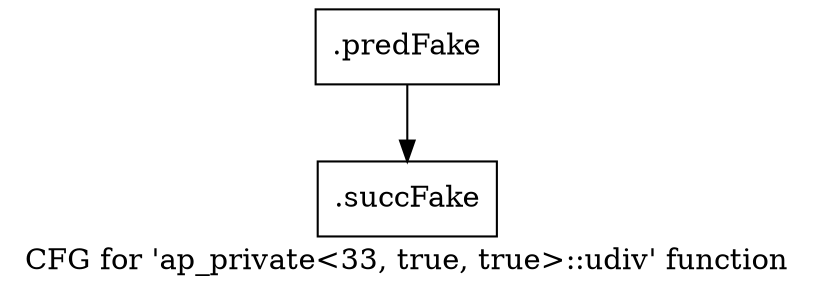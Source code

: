 digraph "CFG for 'ap_private\<33, true, true\>::udiv' function" {
	label="CFG for 'ap_private\<33, true, true\>::udiv' function";

	Node0x5e0cf50 [shape=record,filename="",linenumber="",label="{.predFake}"];
	Node0x5e0cf50 -> Node0x60e0460[ callList="" memoryops="" filename="/mnt/xilinx/Vitis_HLS/2021.2/include/etc/ap_private.h" execusionnum="720"];
	Node0x60e0460 [shape=record,filename="/mnt/xilinx/Vitis_HLS/2021.2/include/etc/ap_private.h",linenumber="2233",label="{.succFake}"];
}
